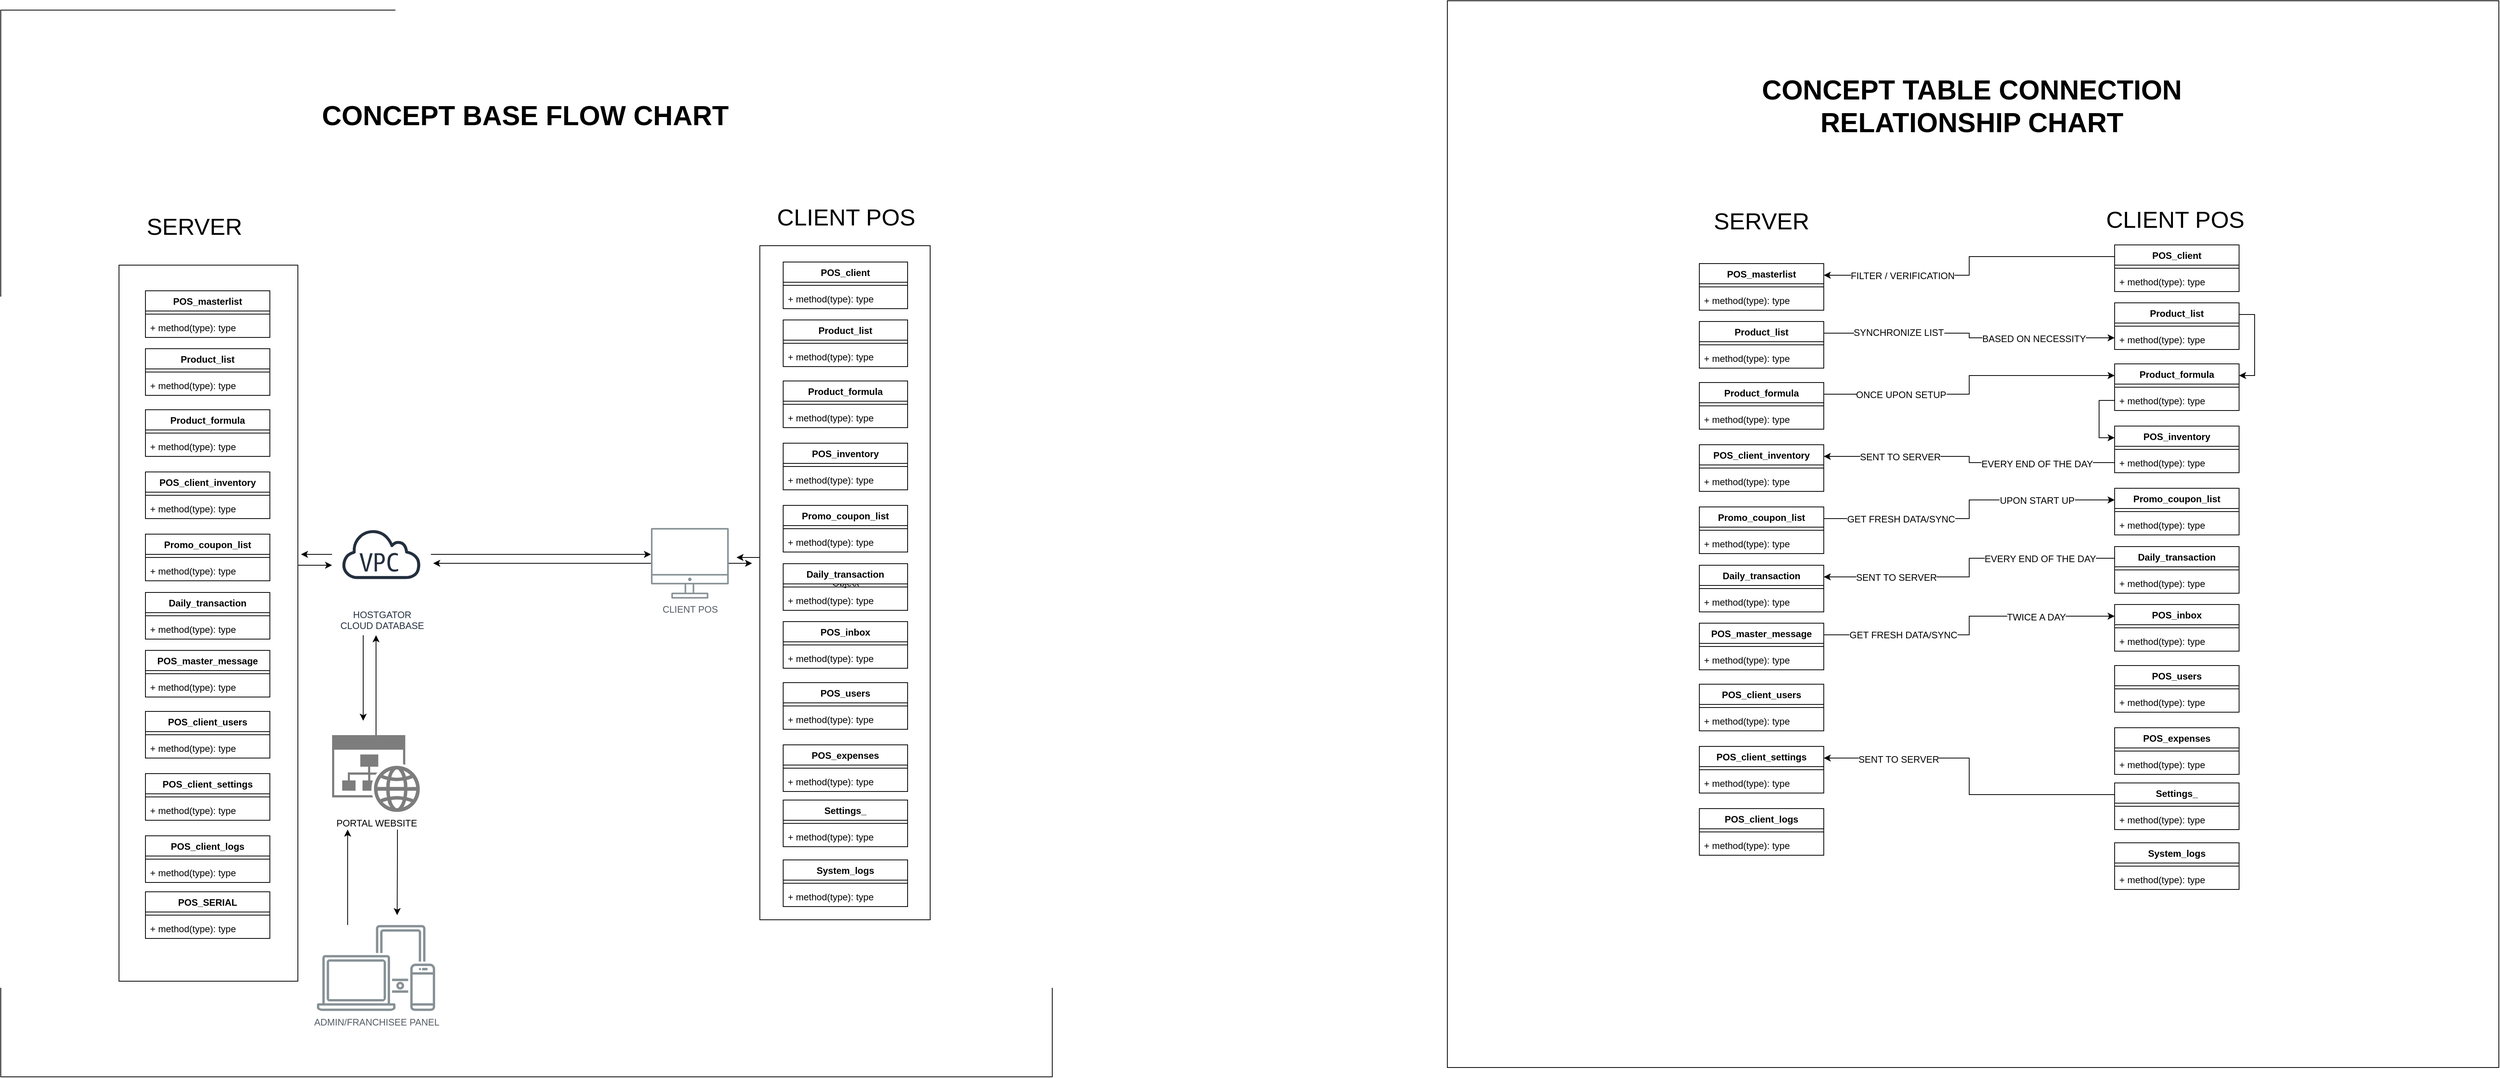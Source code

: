 <mxfile version="12.0.2" type="github" pages="1"><diagram name="Page-1" id="2ca16b54-16f6-2749-3443-fa8db7711227"><mxGraphModel dx="907" dy="98" grid="0" gridSize="10" guides="1" tooltips="1" connect="1" arrows="1" fold="1" page="0" pageScale="1" pageWidth="1100" pageHeight="850" background="none" math="0" shadow="0"><root><mxCell id="0"/><mxCell id="1" parent="0"/><mxCell id="dwnQt-Mk4WYnjLTZbI1O-4" value="" style="rounded=0;whiteSpace=wrap;html=1;" vertex="1" parent="1"><mxGeometry x="1876" y="459" width="1352" height="1372" as="geometry"/></mxCell><mxCell id="dwnQt-Mk4WYnjLTZbI1O-5" value="&lt;div&gt;&lt;font style=&quot;font-size: 35px&quot;&gt;CONCEPT TABLE CONNECTION &lt;br&gt;&lt;/font&gt;&lt;/div&gt;&lt;div&gt;&lt;font style=&quot;font-size: 35px&quot;&gt;RELATIONSHIP CHART&lt;/font&gt;&lt;/div&gt;" style="text;strokeColor=none;fillColor=none;html=1;fontSize=24;fontStyle=1;verticalAlign=middle;align=center;" vertex="1" parent="1"><mxGeometry x="2258" y="529.5" width="584" height="129" as="geometry"/></mxCell><mxCell id="dwnQt-Mk4WYnjLTZbI1O-2" value="" style="rounded=0;whiteSpace=wrap;html=1;" vertex="1" parent="1"><mxGeometry x="16" y="471" width="1352" height="1372" as="geometry"/></mxCell><mxCell id="kUChlgiEwbljeGxqCJoP-4" style="edgeStyle=orthogonalEdgeStyle;rounded=0;orthogonalLoop=1;jettySize=auto;html=1;" parent="1" source="n9NfLtIcZSmgfoyzjJT_-75" edge="1"><mxGeometry relative="1" as="geometry"><mxPoint x="962" y="1175" as="targetPoint"/><Array as="points"><mxPoint x="962" y="1175"/><mxPoint x="962" y="1175"/></Array></mxGeometry></mxCell><mxCell id="n9NfLtIcZSmgfoyzjJT_-75" value="Object" style="html=1;" parent="1" vertex="1"><mxGeometry x="992" y="774" width="219" height="867" as="geometry"/></mxCell><mxCell id="kUChlgiEwbljeGxqCJoP-6" style="edgeStyle=orthogonalEdgeStyle;rounded=0;orthogonalLoop=1;jettySize=auto;html=1;entryX=0;entryY=0.61;entryDx=0;entryDy=0;entryPerimeter=0;" parent="1" source="n9NfLtIcZSmgfoyzjJT_-70" target="n9NfLtIcZSmgfoyzjJT_-69" edge="1"><mxGeometry relative="1" as="geometry"><mxPoint x="442.0" y="1214" as="targetPoint"/><Array as="points"><mxPoint x="420" y="1185"/></Array></mxGeometry></mxCell><mxCell id="n9NfLtIcZSmgfoyzjJT_-70" value="" style="html=1;" parent="1" vertex="1"><mxGeometry x="168" y="799" width="230" height="921" as="geometry"/></mxCell><mxCell id="n9NfLtIcZSmgfoyzjJT_-1" value="Product_formula" style="swimlane;fontStyle=1;align=center;verticalAlign=top;childLayout=stackLayout;horizontal=1;startSize=26;horizontalStack=0;resizeParent=1;resizeParentMax=0;resizeLast=0;collapsible=1;marginBottom=0;" parent="1" vertex="1"><mxGeometry x="202" y="985" width="160" height="60" as="geometry"/></mxCell><mxCell id="n9NfLtIcZSmgfoyzjJT_-3" value="" style="line;strokeWidth=1;fillColor=none;align=left;verticalAlign=middle;spacingTop=-1;spacingLeft=3;spacingRight=3;rotatable=0;labelPosition=right;points=[];portConstraint=eastwest;" parent="n9NfLtIcZSmgfoyzjJT_-1" vertex="1"><mxGeometry y="26" width="160" height="8" as="geometry"/></mxCell><mxCell id="n9NfLtIcZSmgfoyzjJT_-4" value="+ method(type): type" style="text;strokeColor=none;fillColor=none;align=left;verticalAlign=top;spacingLeft=4;spacingRight=4;overflow=hidden;rotatable=0;points=[[0,0.5],[1,0.5]];portConstraint=eastwest;" parent="n9NfLtIcZSmgfoyzjJT_-1" vertex="1"><mxGeometry y="34" width="160" height="26" as="geometry"/></mxCell><mxCell id="n9NfLtIcZSmgfoyzjJT_-6" value="POS_masterlist" style="swimlane;fontStyle=1;align=center;verticalAlign=top;childLayout=stackLayout;horizontal=1;startSize=26;horizontalStack=0;resizeParent=1;resizeParentMax=0;resizeLast=0;collapsible=1;marginBottom=0;" parent="1" vertex="1"><mxGeometry x="202" y="832" width="160" height="60" as="geometry"/></mxCell><mxCell id="n9NfLtIcZSmgfoyzjJT_-7" value="" style="line;strokeWidth=1;fillColor=none;align=left;verticalAlign=middle;spacingTop=-1;spacingLeft=3;spacingRight=3;rotatable=0;labelPosition=right;points=[];portConstraint=eastwest;" parent="n9NfLtIcZSmgfoyzjJT_-6" vertex="1"><mxGeometry y="26" width="160" height="8" as="geometry"/></mxCell><mxCell id="n9NfLtIcZSmgfoyzjJT_-8" value="+ method(type): type" style="text;strokeColor=none;fillColor=none;align=left;verticalAlign=top;spacingLeft=4;spacingRight=4;overflow=hidden;rotatable=0;points=[[0,0.5],[1,0.5]];portConstraint=eastwest;" parent="n9NfLtIcZSmgfoyzjJT_-6" vertex="1"><mxGeometry y="34" width="160" height="26" as="geometry"/></mxCell><mxCell id="n9NfLtIcZSmgfoyzjJT_-9" value="POS_client_inventory" style="swimlane;fontStyle=1;align=center;verticalAlign=top;childLayout=stackLayout;horizontal=1;startSize=26;horizontalStack=0;resizeParent=1;resizeParentMax=0;resizeLast=0;collapsible=1;marginBottom=0;" parent="1" vertex="1"><mxGeometry x="202" y="1065" width="160" height="60" as="geometry"/></mxCell><mxCell id="n9NfLtIcZSmgfoyzjJT_-10" value="" style="line;strokeWidth=1;fillColor=none;align=left;verticalAlign=middle;spacingTop=-1;spacingLeft=3;spacingRight=3;rotatable=0;labelPosition=right;points=[];portConstraint=eastwest;" parent="n9NfLtIcZSmgfoyzjJT_-9" vertex="1"><mxGeometry y="26" width="160" height="8" as="geometry"/></mxCell><mxCell id="n9NfLtIcZSmgfoyzjJT_-11" value="+ method(type): type" style="text;strokeColor=none;fillColor=none;align=left;verticalAlign=top;spacingLeft=4;spacingRight=4;overflow=hidden;rotatable=0;points=[[0,0.5],[1,0.5]];portConstraint=eastwest;" parent="n9NfLtIcZSmgfoyzjJT_-9" vertex="1"><mxGeometry y="34" width="160" height="26" as="geometry"/></mxCell><mxCell id="n9NfLtIcZSmgfoyzjJT_-12" value="Promo_coupon_list" style="swimlane;fontStyle=1;align=center;verticalAlign=top;childLayout=stackLayout;horizontal=1;startSize=26;horizontalStack=0;resizeParent=1;resizeParentMax=0;resizeLast=0;collapsible=1;marginBottom=0;" parent="1" vertex="1"><mxGeometry x="202" y="1145" width="160" height="60" as="geometry"/></mxCell><mxCell id="n9NfLtIcZSmgfoyzjJT_-13" value="" style="line;strokeWidth=1;fillColor=none;align=left;verticalAlign=middle;spacingTop=-1;spacingLeft=3;spacingRight=3;rotatable=0;labelPosition=right;points=[];portConstraint=eastwest;" parent="n9NfLtIcZSmgfoyzjJT_-12" vertex="1"><mxGeometry y="26" width="160" height="8" as="geometry"/></mxCell><mxCell id="n9NfLtIcZSmgfoyzjJT_-14" value="+ method(type): type" style="text;strokeColor=none;fillColor=none;align=left;verticalAlign=top;spacingLeft=4;spacingRight=4;overflow=hidden;rotatable=0;points=[[0,0.5],[1,0.5]];portConstraint=eastwest;" parent="n9NfLtIcZSmgfoyzjJT_-12" vertex="1"><mxGeometry y="34" width="160" height="26" as="geometry"/></mxCell><mxCell id="n9NfLtIcZSmgfoyzjJT_-15" value="Product_list" style="swimlane;fontStyle=1;align=center;verticalAlign=top;childLayout=stackLayout;horizontal=1;startSize=26;horizontalStack=0;resizeParent=1;resizeParentMax=0;resizeLast=0;collapsible=1;marginBottom=0;" parent="1" vertex="1"><mxGeometry x="202" y="906.5" width="160" height="60" as="geometry"/></mxCell><mxCell id="n9NfLtIcZSmgfoyzjJT_-16" value="" style="line;strokeWidth=1;fillColor=none;align=left;verticalAlign=middle;spacingTop=-1;spacingLeft=3;spacingRight=3;rotatable=0;labelPosition=right;points=[];portConstraint=eastwest;" parent="n9NfLtIcZSmgfoyzjJT_-15" vertex="1"><mxGeometry y="26" width="160" height="8" as="geometry"/></mxCell><mxCell id="n9NfLtIcZSmgfoyzjJT_-17" value="+ method(type): type" style="text;strokeColor=none;fillColor=none;align=left;verticalAlign=top;spacingLeft=4;spacingRight=4;overflow=hidden;rotatable=0;points=[[0,0.5],[1,0.5]];portConstraint=eastwest;" parent="n9NfLtIcZSmgfoyzjJT_-15" vertex="1"><mxGeometry y="34" width="160" height="26" as="geometry"/></mxCell><mxCell id="n9NfLtIcZSmgfoyzjJT_-19" value="POS_client_users" style="swimlane;fontStyle=1;align=center;verticalAlign=top;childLayout=stackLayout;horizontal=1;startSize=26;horizontalStack=0;resizeParent=1;resizeParentMax=0;resizeLast=0;collapsible=1;marginBottom=0;" parent="1" vertex="1"><mxGeometry x="202" y="1373" width="160" height="60" as="geometry"/></mxCell><mxCell id="n9NfLtIcZSmgfoyzjJT_-20" value="" style="line;strokeWidth=1;fillColor=none;align=left;verticalAlign=middle;spacingTop=-1;spacingLeft=3;spacingRight=3;rotatable=0;labelPosition=right;points=[];portConstraint=eastwest;" parent="n9NfLtIcZSmgfoyzjJT_-19" vertex="1"><mxGeometry y="26" width="160" height="8" as="geometry"/></mxCell><mxCell id="n9NfLtIcZSmgfoyzjJT_-21" value="+ method(type): type" style="text;strokeColor=none;fillColor=none;align=left;verticalAlign=top;spacingLeft=4;spacingRight=4;overflow=hidden;rotatable=0;points=[[0,0.5],[1,0.5]];portConstraint=eastwest;" parent="n9NfLtIcZSmgfoyzjJT_-19" vertex="1"><mxGeometry y="34" width="160" height="26" as="geometry"/></mxCell><mxCell id="n9NfLtIcZSmgfoyzjJT_-22" value="Daily_transaction" style="swimlane;fontStyle=1;align=center;verticalAlign=top;childLayout=stackLayout;horizontal=1;startSize=26;horizontalStack=0;resizeParent=1;resizeParentMax=0;resizeLast=0;collapsible=1;marginBottom=0;" parent="1" vertex="1"><mxGeometry x="202" y="1220" width="160" height="60" as="geometry"/></mxCell><mxCell id="n9NfLtIcZSmgfoyzjJT_-23" value="" style="line;strokeWidth=1;fillColor=none;align=left;verticalAlign=middle;spacingTop=-1;spacingLeft=3;spacingRight=3;rotatable=0;labelPosition=right;points=[];portConstraint=eastwest;" parent="n9NfLtIcZSmgfoyzjJT_-22" vertex="1"><mxGeometry y="26" width="160" height="8" as="geometry"/></mxCell><mxCell id="n9NfLtIcZSmgfoyzjJT_-24" value="+ method(type): type" style="text;strokeColor=none;fillColor=none;align=left;verticalAlign=top;spacingLeft=4;spacingRight=4;overflow=hidden;rotatable=0;points=[[0,0.5],[1,0.5]];portConstraint=eastwest;" parent="n9NfLtIcZSmgfoyzjJT_-22" vertex="1"><mxGeometry y="34" width="160" height="26" as="geometry"/></mxCell><mxCell id="n9NfLtIcZSmgfoyzjJT_-25" value="POS_client_settings" style="swimlane;fontStyle=1;align=center;verticalAlign=top;childLayout=stackLayout;horizontal=1;startSize=26;horizontalStack=0;resizeParent=1;resizeParentMax=0;resizeLast=0;collapsible=1;marginBottom=0;" parent="1" vertex="1"><mxGeometry x="202" y="1453" width="160" height="60" as="geometry"/></mxCell><mxCell id="n9NfLtIcZSmgfoyzjJT_-26" value="" style="line;strokeWidth=1;fillColor=none;align=left;verticalAlign=middle;spacingTop=-1;spacingLeft=3;spacingRight=3;rotatable=0;labelPosition=right;points=[];portConstraint=eastwest;" parent="n9NfLtIcZSmgfoyzjJT_-25" vertex="1"><mxGeometry y="26" width="160" height="8" as="geometry"/></mxCell><mxCell id="n9NfLtIcZSmgfoyzjJT_-27" value="+ method(type): type" style="text;strokeColor=none;fillColor=none;align=left;verticalAlign=top;spacingLeft=4;spacingRight=4;overflow=hidden;rotatable=0;points=[[0,0.5],[1,0.5]];portConstraint=eastwest;" parent="n9NfLtIcZSmgfoyzjJT_-25" vertex="1"><mxGeometry y="34" width="160" height="26" as="geometry"/></mxCell><mxCell id="n9NfLtIcZSmgfoyzjJT_-28" value="POS_client_logs" style="swimlane;fontStyle=1;align=center;verticalAlign=top;childLayout=stackLayout;horizontal=1;startSize=26;horizontalStack=0;resizeParent=1;resizeParentMax=0;resizeLast=0;collapsible=1;marginBottom=0;" parent="1" vertex="1"><mxGeometry x="202" y="1533" width="160" height="60" as="geometry"/></mxCell><mxCell id="n9NfLtIcZSmgfoyzjJT_-29" value="" style="line;strokeWidth=1;fillColor=none;align=left;verticalAlign=middle;spacingTop=-1;spacingLeft=3;spacingRight=3;rotatable=0;labelPosition=right;points=[];portConstraint=eastwest;" parent="n9NfLtIcZSmgfoyzjJT_-28" vertex="1"><mxGeometry y="26" width="160" height="8" as="geometry"/></mxCell><mxCell id="n9NfLtIcZSmgfoyzjJT_-30" value="+ method(type): type" style="text;strokeColor=none;fillColor=none;align=left;verticalAlign=top;spacingLeft=4;spacingRight=4;overflow=hidden;rotatable=0;points=[[0,0.5],[1,0.5]];portConstraint=eastwest;" parent="n9NfLtIcZSmgfoyzjJT_-28" vertex="1"><mxGeometry y="34" width="160" height="26" as="geometry"/></mxCell><mxCell id="n9NfLtIcZSmgfoyzjJT_-31" value="POS_master_message" style="swimlane;fontStyle=1;align=center;verticalAlign=top;childLayout=stackLayout;horizontal=1;startSize=26;horizontalStack=0;resizeParent=1;resizeParentMax=0;resizeLast=0;collapsible=1;marginBottom=0;" parent="1" vertex="1"><mxGeometry x="202" y="1294.5" width="160" height="60" as="geometry"/></mxCell><mxCell id="n9NfLtIcZSmgfoyzjJT_-32" value="" style="line;strokeWidth=1;fillColor=none;align=left;verticalAlign=middle;spacingTop=-1;spacingLeft=3;spacingRight=3;rotatable=0;labelPosition=right;points=[];portConstraint=eastwest;" parent="n9NfLtIcZSmgfoyzjJT_-31" vertex="1"><mxGeometry y="26" width="160" height="8" as="geometry"/></mxCell><mxCell id="n9NfLtIcZSmgfoyzjJT_-33" value="+ method(type): type" style="text;strokeColor=none;fillColor=none;align=left;verticalAlign=top;spacingLeft=4;spacingRight=4;overflow=hidden;rotatable=0;points=[[0,0.5],[1,0.5]];portConstraint=eastwest;" parent="n9NfLtIcZSmgfoyzjJT_-31" vertex="1"><mxGeometry y="34" width="160" height="26" as="geometry"/></mxCell><mxCell id="n9NfLtIcZSmgfoyzjJT_-34" value="Product_formula" style="swimlane;fontStyle=1;align=center;verticalAlign=top;childLayout=stackLayout;horizontal=1;startSize=26;horizontalStack=0;resizeParent=1;resizeParentMax=0;resizeLast=0;collapsible=1;marginBottom=0;" parent="1" vertex="1"><mxGeometry x="1022" y="948" width="160" height="60" as="geometry"/></mxCell><mxCell id="n9NfLtIcZSmgfoyzjJT_-35" value="" style="line;strokeWidth=1;fillColor=none;align=left;verticalAlign=middle;spacingTop=-1;spacingLeft=3;spacingRight=3;rotatable=0;labelPosition=right;points=[];portConstraint=eastwest;" parent="n9NfLtIcZSmgfoyzjJT_-34" vertex="1"><mxGeometry y="26" width="160" height="8" as="geometry"/></mxCell><mxCell id="n9NfLtIcZSmgfoyzjJT_-36" value="+ method(type): type" style="text;strokeColor=none;fillColor=none;align=left;verticalAlign=top;spacingLeft=4;spacingRight=4;overflow=hidden;rotatable=0;points=[[0,0.5],[1,0.5]];portConstraint=eastwest;" parent="n9NfLtIcZSmgfoyzjJT_-34" vertex="1"><mxGeometry y="34" width="160" height="26" as="geometry"/></mxCell><mxCell id="n9NfLtIcZSmgfoyzjJT_-37" value="POS_client" style="swimlane;fontStyle=1;align=center;verticalAlign=top;childLayout=stackLayout;horizontal=1;startSize=26;horizontalStack=0;resizeParent=1;resizeParentMax=0;resizeLast=0;collapsible=1;marginBottom=0;" parent="1" vertex="1"><mxGeometry x="1022" y="795" width="160" height="60" as="geometry"/></mxCell><mxCell id="n9NfLtIcZSmgfoyzjJT_-38" value="" style="line;strokeWidth=1;fillColor=none;align=left;verticalAlign=middle;spacingTop=-1;spacingLeft=3;spacingRight=3;rotatable=0;labelPosition=right;points=[];portConstraint=eastwest;" parent="n9NfLtIcZSmgfoyzjJT_-37" vertex="1"><mxGeometry y="26" width="160" height="8" as="geometry"/></mxCell><mxCell id="n9NfLtIcZSmgfoyzjJT_-39" value="+ method(type): type" style="text;strokeColor=none;fillColor=none;align=left;verticalAlign=top;spacingLeft=4;spacingRight=4;overflow=hidden;rotatable=0;points=[[0,0.5],[1,0.5]];portConstraint=eastwest;" parent="n9NfLtIcZSmgfoyzjJT_-37" vertex="1"><mxGeometry y="34" width="160" height="26" as="geometry"/></mxCell><mxCell id="n9NfLtIcZSmgfoyzjJT_-40" value="POS_inventory" style="swimlane;fontStyle=1;align=center;verticalAlign=top;childLayout=stackLayout;horizontal=1;startSize=26;horizontalStack=0;resizeParent=1;resizeParentMax=0;resizeLast=0;collapsible=1;marginBottom=0;" parent="1" vertex="1"><mxGeometry x="1022" y="1028" width="160" height="60" as="geometry"/></mxCell><mxCell id="n9NfLtIcZSmgfoyzjJT_-41" value="" style="line;strokeWidth=1;fillColor=none;align=left;verticalAlign=middle;spacingTop=-1;spacingLeft=3;spacingRight=3;rotatable=0;labelPosition=right;points=[];portConstraint=eastwest;" parent="n9NfLtIcZSmgfoyzjJT_-40" vertex="1"><mxGeometry y="26" width="160" height="8" as="geometry"/></mxCell><mxCell id="n9NfLtIcZSmgfoyzjJT_-42" value="+ method(type): type" style="text;strokeColor=none;fillColor=none;align=left;verticalAlign=top;spacingLeft=4;spacingRight=4;overflow=hidden;rotatable=0;points=[[0,0.5],[1,0.5]];portConstraint=eastwest;" parent="n9NfLtIcZSmgfoyzjJT_-40" vertex="1"><mxGeometry y="34" width="160" height="26" as="geometry"/></mxCell><mxCell id="n9NfLtIcZSmgfoyzjJT_-43" value="Promo_coupon_list" style="swimlane;fontStyle=1;align=center;verticalAlign=top;childLayout=stackLayout;horizontal=1;startSize=26;horizontalStack=0;resizeParent=1;resizeParentMax=0;resizeLast=0;collapsible=1;marginBottom=0;" parent="1" vertex="1"><mxGeometry x="1022" y="1108" width="160" height="60" as="geometry"/></mxCell><mxCell id="n9NfLtIcZSmgfoyzjJT_-44" value="" style="line;strokeWidth=1;fillColor=none;align=left;verticalAlign=middle;spacingTop=-1;spacingLeft=3;spacingRight=3;rotatable=0;labelPosition=right;points=[];portConstraint=eastwest;" parent="n9NfLtIcZSmgfoyzjJT_-43" vertex="1"><mxGeometry y="26" width="160" height="8" as="geometry"/></mxCell><mxCell id="n9NfLtIcZSmgfoyzjJT_-45" value="+ method(type): type" style="text;strokeColor=none;fillColor=none;align=left;verticalAlign=top;spacingLeft=4;spacingRight=4;overflow=hidden;rotatable=0;points=[[0,0.5],[1,0.5]];portConstraint=eastwest;" parent="n9NfLtIcZSmgfoyzjJT_-43" vertex="1"><mxGeometry y="34" width="160" height="26" as="geometry"/></mxCell><mxCell id="n9NfLtIcZSmgfoyzjJT_-46" value="Product_list" style="swimlane;fontStyle=1;align=center;verticalAlign=top;childLayout=stackLayout;horizontal=1;startSize=26;horizontalStack=0;resizeParent=1;resizeParentMax=0;resizeLast=0;collapsible=1;marginBottom=0;" parent="1" vertex="1"><mxGeometry x="1022" y="869.5" width="160" height="60" as="geometry"/></mxCell><mxCell id="n9NfLtIcZSmgfoyzjJT_-47" value="" style="line;strokeWidth=1;fillColor=none;align=left;verticalAlign=middle;spacingTop=-1;spacingLeft=3;spacingRight=3;rotatable=0;labelPosition=right;points=[];portConstraint=eastwest;" parent="n9NfLtIcZSmgfoyzjJT_-46" vertex="1"><mxGeometry y="26" width="160" height="8" as="geometry"/></mxCell><mxCell id="n9NfLtIcZSmgfoyzjJT_-48" value="+ method(type): type" style="text;strokeColor=none;fillColor=none;align=left;verticalAlign=top;spacingLeft=4;spacingRight=4;overflow=hidden;rotatable=0;points=[[0,0.5],[1,0.5]];portConstraint=eastwest;" parent="n9NfLtIcZSmgfoyzjJT_-46" vertex="1"><mxGeometry y="34" width="160" height="26" as="geometry"/></mxCell><mxCell id="n9NfLtIcZSmgfoyzjJT_-49" value="POS_users" style="swimlane;fontStyle=1;align=center;verticalAlign=top;childLayout=stackLayout;horizontal=1;startSize=26;horizontalStack=0;resizeParent=1;resizeParentMax=0;resizeLast=0;collapsible=1;marginBottom=0;" parent="1" vertex="1"><mxGeometry x="1022" y="1336" width="160" height="60" as="geometry"/></mxCell><mxCell id="n9NfLtIcZSmgfoyzjJT_-50" value="" style="line;strokeWidth=1;fillColor=none;align=left;verticalAlign=middle;spacingTop=-1;spacingLeft=3;spacingRight=3;rotatable=0;labelPosition=right;points=[];portConstraint=eastwest;" parent="n9NfLtIcZSmgfoyzjJT_-49" vertex="1"><mxGeometry y="26" width="160" height="8" as="geometry"/></mxCell><mxCell id="n9NfLtIcZSmgfoyzjJT_-51" value="+ method(type): type" style="text;strokeColor=none;fillColor=none;align=left;verticalAlign=top;spacingLeft=4;spacingRight=4;overflow=hidden;rotatable=0;points=[[0,0.5],[1,0.5]];portConstraint=eastwest;" parent="n9NfLtIcZSmgfoyzjJT_-49" vertex="1"><mxGeometry y="34" width="160" height="26" as="geometry"/></mxCell><mxCell id="n9NfLtIcZSmgfoyzjJT_-52" value="Daily_transaction" style="swimlane;fontStyle=1;align=center;verticalAlign=top;childLayout=stackLayout;horizontal=1;startSize=26;horizontalStack=0;resizeParent=1;resizeParentMax=0;resizeLast=0;collapsible=1;marginBottom=0;" parent="1" vertex="1"><mxGeometry x="1022" y="1183" width="160" height="60" as="geometry"/></mxCell><mxCell id="n9NfLtIcZSmgfoyzjJT_-53" value="" style="line;strokeWidth=1;fillColor=none;align=left;verticalAlign=middle;spacingTop=-1;spacingLeft=3;spacingRight=3;rotatable=0;labelPosition=right;points=[];portConstraint=eastwest;" parent="n9NfLtIcZSmgfoyzjJT_-52" vertex="1"><mxGeometry y="26" width="160" height="8" as="geometry"/></mxCell><mxCell id="n9NfLtIcZSmgfoyzjJT_-54" value="+ method(type): type" style="text;strokeColor=none;fillColor=none;align=left;verticalAlign=top;spacingLeft=4;spacingRight=4;overflow=hidden;rotatable=0;points=[[0,0.5],[1,0.5]];portConstraint=eastwest;" parent="n9NfLtIcZSmgfoyzjJT_-52" vertex="1"><mxGeometry y="34" width="160" height="26" as="geometry"/></mxCell><mxCell id="n9NfLtIcZSmgfoyzjJT_-55" value="POS_expenses" style="swimlane;fontStyle=1;align=center;verticalAlign=top;childLayout=stackLayout;horizontal=1;startSize=26;horizontalStack=0;resizeParent=1;resizeParentMax=0;resizeLast=0;collapsible=1;marginBottom=0;" parent="1" vertex="1"><mxGeometry x="1022" y="1416" width="160" height="60" as="geometry"/></mxCell><mxCell id="n9NfLtIcZSmgfoyzjJT_-56" value="" style="line;strokeWidth=1;fillColor=none;align=left;verticalAlign=middle;spacingTop=-1;spacingLeft=3;spacingRight=3;rotatable=0;labelPosition=right;points=[];portConstraint=eastwest;" parent="n9NfLtIcZSmgfoyzjJT_-55" vertex="1"><mxGeometry y="26" width="160" height="8" as="geometry"/></mxCell><mxCell id="n9NfLtIcZSmgfoyzjJT_-57" value="+ method(type): type" style="text;strokeColor=none;fillColor=none;align=left;verticalAlign=top;spacingLeft=4;spacingRight=4;overflow=hidden;rotatable=0;points=[[0,0.5],[1,0.5]];portConstraint=eastwest;" parent="n9NfLtIcZSmgfoyzjJT_-55" vertex="1"><mxGeometry y="34" width="160" height="26" as="geometry"/></mxCell><mxCell id="n9NfLtIcZSmgfoyzjJT_-58" value="Settings_" style="swimlane;fontStyle=1;align=center;verticalAlign=top;childLayout=stackLayout;horizontal=1;startSize=26;horizontalStack=0;resizeParent=1;resizeParentMax=0;resizeLast=0;collapsible=1;marginBottom=0;" parent="1" vertex="1"><mxGeometry x="1022" y="1487" width="160" height="60" as="geometry"/></mxCell><mxCell id="n9NfLtIcZSmgfoyzjJT_-59" value="" style="line;strokeWidth=1;fillColor=none;align=left;verticalAlign=middle;spacingTop=-1;spacingLeft=3;spacingRight=3;rotatable=0;labelPosition=right;points=[];portConstraint=eastwest;" parent="n9NfLtIcZSmgfoyzjJT_-58" vertex="1"><mxGeometry y="26" width="160" height="8" as="geometry"/></mxCell><mxCell id="n9NfLtIcZSmgfoyzjJT_-60" value="+ method(type): type" style="text;strokeColor=none;fillColor=none;align=left;verticalAlign=top;spacingLeft=4;spacingRight=4;overflow=hidden;rotatable=0;points=[[0,0.5],[1,0.5]];portConstraint=eastwest;" parent="n9NfLtIcZSmgfoyzjJT_-58" vertex="1"><mxGeometry y="34" width="160" height="26" as="geometry"/></mxCell><mxCell id="n9NfLtIcZSmgfoyzjJT_-61" value="POS_inbox" style="swimlane;fontStyle=1;align=center;verticalAlign=top;childLayout=stackLayout;horizontal=1;startSize=26;horizontalStack=0;resizeParent=1;resizeParentMax=0;resizeLast=0;collapsible=1;marginBottom=0;" parent="1" vertex="1"><mxGeometry x="1022" y="1257.5" width="160" height="60" as="geometry"/></mxCell><mxCell id="n9NfLtIcZSmgfoyzjJT_-62" value="" style="line;strokeWidth=1;fillColor=none;align=left;verticalAlign=middle;spacingTop=-1;spacingLeft=3;spacingRight=3;rotatable=0;labelPosition=right;points=[];portConstraint=eastwest;" parent="n9NfLtIcZSmgfoyzjJT_-61" vertex="1"><mxGeometry y="26" width="160" height="8" as="geometry"/></mxCell><mxCell id="n9NfLtIcZSmgfoyzjJT_-63" value="+ method(type): type" style="text;strokeColor=none;fillColor=none;align=left;verticalAlign=top;spacingLeft=4;spacingRight=4;overflow=hidden;rotatable=0;points=[[0,0.5],[1,0.5]];portConstraint=eastwest;" parent="n9NfLtIcZSmgfoyzjJT_-61" vertex="1"><mxGeometry y="34" width="160" height="26" as="geometry"/></mxCell><mxCell id="n9NfLtIcZSmgfoyzjJT_-74" style="edgeStyle=orthogonalEdgeStyle;rounded=0;orthogonalLoop=1;jettySize=auto;html=1;" parent="1" source="n9NfLtIcZSmgfoyzjJT_-65" edge="1"><mxGeometry relative="1" as="geometry"><mxPoint x="572" y="1182.5" as="targetPoint"/></mxGeometry></mxCell><mxCell id="kUChlgiEwbljeGxqCJoP-5" style="edgeStyle=orthogonalEdgeStyle;rounded=0;orthogonalLoop=1;jettySize=auto;html=1;" parent="1" source="n9NfLtIcZSmgfoyzjJT_-65" edge="1"><mxGeometry relative="1" as="geometry"><mxPoint x="982" y="1182.5" as="targetPoint"/></mxGeometry></mxCell><mxCell id="n9NfLtIcZSmgfoyzjJT_-65" value="CLIENT POS" style="outlineConnect=0;gradientColor=none;fontColor=#545B64;strokeColor=none;fillColor=#879196;dashed=0;verticalLabelPosition=bottom;verticalAlign=top;align=center;html=1;fontSize=12;fontStyle=0;aspect=fixed;shape=mxgraph.aws4.illustration_desktop;pointerEvents=1" parent="1" vertex="1"><mxGeometry x="852" y="1137" width="100" height="91" as="geometry"/></mxCell><mxCell id="n9NfLtIcZSmgfoyzjJT_-66" value="System_logs" style="swimlane;fontStyle=1;align=center;verticalAlign=top;childLayout=stackLayout;horizontal=1;startSize=26;horizontalStack=0;resizeParent=1;resizeParentMax=0;resizeLast=0;collapsible=1;marginBottom=0;" parent="1" vertex="1"><mxGeometry x="1022" y="1564" width="160" height="60" as="geometry"/></mxCell><mxCell id="n9NfLtIcZSmgfoyzjJT_-67" value="" style="line;strokeWidth=1;fillColor=none;align=left;verticalAlign=middle;spacingTop=-1;spacingLeft=3;spacingRight=3;rotatable=0;labelPosition=right;points=[];portConstraint=eastwest;" parent="n9NfLtIcZSmgfoyzjJT_-66" vertex="1"><mxGeometry y="26" width="160" height="8" as="geometry"/></mxCell><mxCell id="n9NfLtIcZSmgfoyzjJT_-68" value="+ method(type): type" style="text;strokeColor=none;fillColor=none;align=left;verticalAlign=top;spacingLeft=4;spacingRight=4;overflow=hidden;rotatable=0;points=[[0,0.5],[1,0.5]];portConstraint=eastwest;" parent="n9NfLtIcZSmgfoyzjJT_-66" vertex="1"><mxGeometry y="34" width="160" height="26" as="geometry"/></mxCell><mxCell id="n9NfLtIcZSmgfoyzjJT_-72" style="edgeStyle=orthogonalEdgeStyle;rounded=0;orthogonalLoop=1;jettySize=auto;html=1;" parent="1" source="n9NfLtIcZSmgfoyzjJT_-69" edge="1"><mxGeometry relative="1" as="geometry"><mxPoint x="402" y="1171" as="targetPoint"/></mxGeometry></mxCell><mxCell id="n9NfLtIcZSmgfoyzjJT_-73" style="edgeStyle=orthogonalEdgeStyle;rounded=0;orthogonalLoop=1;jettySize=auto;html=1;" parent="1" source="n9NfLtIcZSmgfoyzjJT_-69" edge="1"><mxGeometry relative="1" as="geometry"><mxPoint x="852" y="1171" as="targetPoint"/></mxGeometry></mxCell><mxCell id="kUChlgiEwbljeGxqCJoP-12" style="edgeStyle=orthogonalEdgeStyle;rounded=0;orthogonalLoop=1;jettySize=auto;html=1;" parent="1" edge="1"><mxGeometry relative="1" as="geometry"><mxPoint x="482" y="1385" as="targetPoint"/><mxPoint x="482" y="1275" as="sourcePoint"/><Array as="points"><mxPoint x="482" y="1330"/><mxPoint x="482" y="1330"/></Array></mxGeometry></mxCell><mxCell id="n9NfLtIcZSmgfoyzjJT_-69" value="&lt;div&gt;HOSTGATOR&lt;/div&gt;&lt;div&gt;CLOUD DATABASE&lt;br&gt;&lt;/div&gt;" style="outlineConnect=0;fontColor=#232F3E;gradientColor=none;strokeColor=#232F3E;fillColor=#ffffff;dashed=0;verticalLabelPosition=bottom;verticalAlign=top;align=center;html=1;fontSize=12;fontStyle=0;aspect=fixed;shape=mxgraph.aws4.resourceIcon;resIcon=mxgraph.aws4.virtual_private_cloud;" parent="1" vertex="1"><mxGeometry x="442" y="1107.5" width="127" height="127" as="geometry"/></mxCell><mxCell id="wYJpRCGvR1msqqRHP7t--8" style="edgeStyle=orthogonalEdgeStyle;rounded=0;orthogonalLoop=1;jettySize=auto;html=1;" parent="1" source="kUChlgiEwbljeGxqCJoP-1" edge="1"><mxGeometry relative="1" as="geometry"><mxPoint x="462" y="1525" as="targetPoint"/><Array as="points"><mxPoint x="462" y="1525"/></Array></mxGeometry></mxCell><mxCell id="kUChlgiEwbljeGxqCJoP-1" value="ADMIN/FRANCHISEE PANEL" style="outlineConnect=0;gradientColor=none;fontColor=#545B64;strokeColor=none;fillColor=#879196;dashed=0;verticalLabelPosition=bottom;verticalAlign=top;align=center;html=1;fontSize=12;fontStyle=0;aspect=fixed;shape=mxgraph.aws4.illustration_devices;pointerEvents=1" parent="1" vertex="1"><mxGeometry x="422.5" y="1647.5" width="152" height="111" as="geometry"/></mxCell><mxCell id="kUChlgiEwbljeGxqCJoP-16" style="edgeStyle=orthogonalEdgeStyle;rounded=0;orthogonalLoop=1;jettySize=auto;html=1;" parent="1" source="kUChlgiEwbljeGxqCJoP-14" edge="1"><mxGeometry relative="1" as="geometry"><mxPoint x="498.5" y="1275" as="targetPoint"/></mxGeometry></mxCell><mxCell id="wYJpRCGvR1msqqRHP7t--7" style="edgeStyle=orthogonalEdgeStyle;rounded=0;orthogonalLoop=1;jettySize=auto;html=1;" parent="1" edge="1"><mxGeometry relative="1" as="geometry"><mxPoint x="525.667" y="1635" as="targetPoint"/><mxPoint x="526" y="1525" as="sourcePoint"/><Array as="points"><mxPoint x="526" y="1555"/><mxPoint x="526" y="1555"/></Array></mxGeometry></mxCell><mxCell id="kUChlgiEwbljeGxqCJoP-14" value="PORTAL WEBSITE" style="aspect=fixed;pointerEvents=1;shadow=0;dashed=0;html=1;strokeColor=none;labelPosition=center;verticalLabelPosition=bottom;verticalAlign=top;align=center;shape=mxgraph.mscae.enterprise.website_generic;fillColor=#7D7D7D;" parent="1" vertex="1"><mxGeometry x="442" y="1403.5" width="113" height="99" as="geometry"/></mxCell><mxCell id="wYJpRCGvR1msqqRHP7t--5" style="edgeStyle=orthogonalEdgeStyle;rounded=0;orthogonalLoop=1;jettySize=auto;html=1;exitX=1;exitY=0.25;exitDx=0;exitDy=0;entryX=0;entryY=0.25;entryDx=0;entryDy=0;" parent="1" source="kUChlgiEwbljeGxqCJoP-23" target="kUChlgiEwbljeGxqCJoP-53" edge="1"><mxGeometry relative="1" as="geometry"/></mxCell><mxCell id="kUChlgiEwbljeGxqCJoP-23" value="Product_formula" style="swimlane;fontStyle=1;align=center;verticalAlign=top;childLayout=stackLayout;horizontal=1;startSize=26;horizontalStack=0;resizeParent=1;resizeParentMax=0;resizeLast=0;collapsible=1;marginBottom=0;" parent="1" vertex="1"><mxGeometry x="2200" y="950" width="160" height="60" as="geometry"/></mxCell><mxCell id="kUChlgiEwbljeGxqCJoP-24" value="" style="line;strokeWidth=1;fillColor=none;align=left;verticalAlign=middle;spacingTop=-1;spacingLeft=3;spacingRight=3;rotatable=0;labelPosition=right;points=[];portConstraint=eastwest;" parent="kUChlgiEwbljeGxqCJoP-23" vertex="1"><mxGeometry y="26" width="160" height="8" as="geometry"/></mxCell><mxCell id="kUChlgiEwbljeGxqCJoP-25" value="+ method(type): type" style="text;strokeColor=none;fillColor=none;align=left;verticalAlign=top;spacingLeft=4;spacingRight=4;overflow=hidden;rotatable=0;points=[[0,0.5],[1,0.5]];portConstraint=eastwest;" parent="kUChlgiEwbljeGxqCJoP-23" vertex="1"><mxGeometry y="34" width="160" height="26" as="geometry"/></mxCell><mxCell id="kUChlgiEwbljeGxqCJoP-26" value="POS_masterlist" style="swimlane;fontStyle=1;align=center;verticalAlign=top;childLayout=stackLayout;horizontal=1;startSize=26;horizontalStack=0;resizeParent=1;resizeParentMax=0;resizeLast=0;collapsible=1;marginBottom=0;" parent="1" vertex="1"><mxGeometry x="2200" y="797" width="160" height="60" as="geometry"/></mxCell><mxCell id="kUChlgiEwbljeGxqCJoP-27" value="" style="line;strokeWidth=1;fillColor=none;align=left;verticalAlign=middle;spacingTop=-1;spacingLeft=3;spacingRight=3;rotatable=0;labelPosition=right;points=[];portConstraint=eastwest;" parent="kUChlgiEwbljeGxqCJoP-26" vertex="1"><mxGeometry y="26" width="160" height="8" as="geometry"/></mxCell><mxCell id="kUChlgiEwbljeGxqCJoP-28" value="+ method(type): type" style="text;strokeColor=none;fillColor=none;align=left;verticalAlign=top;spacingLeft=4;spacingRight=4;overflow=hidden;rotatable=0;points=[[0,0.5],[1,0.5]];portConstraint=eastwest;" parent="kUChlgiEwbljeGxqCJoP-26" vertex="1"><mxGeometry y="34" width="160" height="26" as="geometry"/></mxCell><mxCell id="kUChlgiEwbljeGxqCJoP-29" value="POS_client_inventory" style="swimlane;fontStyle=1;align=center;verticalAlign=top;childLayout=stackLayout;horizontal=1;startSize=26;horizontalStack=0;resizeParent=1;resizeParentMax=0;resizeLast=0;collapsible=1;marginBottom=0;" parent="1" vertex="1"><mxGeometry x="2200" y="1030" width="160" height="60" as="geometry"/></mxCell><mxCell id="kUChlgiEwbljeGxqCJoP-30" value="" style="line;strokeWidth=1;fillColor=none;align=left;verticalAlign=middle;spacingTop=-1;spacingLeft=3;spacingRight=3;rotatable=0;labelPosition=right;points=[];portConstraint=eastwest;" parent="kUChlgiEwbljeGxqCJoP-29" vertex="1"><mxGeometry y="26" width="160" height="8" as="geometry"/></mxCell><mxCell id="kUChlgiEwbljeGxqCJoP-31" value="+ method(type): type" style="text;strokeColor=none;fillColor=none;align=left;verticalAlign=top;spacingLeft=4;spacingRight=4;overflow=hidden;rotatable=0;points=[[0,0.5],[1,0.5]];portConstraint=eastwest;" parent="kUChlgiEwbljeGxqCJoP-29" vertex="1"><mxGeometry y="34" width="160" height="26" as="geometry"/></mxCell><mxCell id="kUChlgiEwbljeGxqCJoP-103" style="edgeStyle=orthogonalEdgeStyle;rounded=0;orthogonalLoop=1;jettySize=auto;html=1;exitX=1;exitY=0.25;exitDx=0;exitDy=0;entryX=0;entryY=0.25;entryDx=0;entryDy=0;" parent="1" source="kUChlgiEwbljeGxqCJoP-32" target="kUChlgiEwbljeGxqCJoP-62" edge="1"><mxGeometry relative="1" as="geometry"/></mxCell><mxCell id="kUChlgiEwbljeGxqCJoP-32" value="Promo_coupon_list" style="swimlane;fontStyle=1;align=center;verticalAlign=top;childLayout=stackLayout;horizontal=1;startSize=26;horizontalStack=0;resizeParent=1;resizeParentMax=0;resizeLast=0;collapsible=1;marginBottom=0;" parent="1" vertex="1"><mxGeometry x="2200" y="1110" width="160" height="60" as="geometry"/></mxCell><mxCell id="kUChlgiEwbljeGxqCJoP-33" value="" style="line;strokeWidth=1;fillColor=none;align=left;verticalAlign=middle;spacingTop=-1;spacingLeft=3;spacingRight=3;rotatable=0;labelPosition=right;points=[];portConstraint=eastwest;" parent="kUChlgiEwbljeGxqCJoP-32" vertex="1"><mxGeometry y="26" width="160" height="8" as="geometry"/></mxCell><mxCell id="kUChlgiEwbljeGxqCJoP-34" value="+ method(type): type" style="text;strokeColor=none;fillColor=none;align=left;verticalAlign=top;spacingLeft=4;spacingRight=4;overflow=hidden;rotatable=0;points=[[0,0.5],[1,0.5]];portConstraint=eastwest;" parent="kUChlgiEwbljeGxqCJoP-32" vertex="1"><mxGeometry y="34" width="160" height="26" as="geometry"/></mxCell><mxCell id="kUChlgiEwbljeGxqCJoP-110" style="edgeStyle=orthogonalEdgeStyle;rounded=0;orthogonalLoop=1;jettySize=auto;html=1;exitX=1;exitY=0.25;exitDx=0;exitDy=0;entryX=0;entryY=0.75;entryDx=0;entryDy=0;" parent="1" source="kUChlgiEwbljeGxqCJoP-35" target="kUChlgiEwbljeGxqCJoP-65" edge="1"><mxGeometry relative="1" as="geometry"/></mxCell><mxCell id="kUChlgiEwbljeGxqCJoP-35" value="Product_list" style="swimlane;fontStyle=1;align=center;verticalAlign=top;childLayout=stackLayout;horizontal=1;startSize=26;horizontalStack=0;resizeParent=1;resizeParentMax=0;resizeLast=0;collapsible=1;marginBottom=0;" parent="1" vertex="1"><mxGeometry x="2200" y="871.5" width="160" height="60" as="geometry"/></mxCell><mxCell id="kUChlgiEwbljeGxqCJoP-36" value="" style="line;strokeWidth=1;fillColor=none;align=left;verticalAlign=middle;spacingTop=-1;spacingLeft=3;spacingRight=3;rotatable=0;labelPosition=right;points=[];portConstraint=eastwest;" parent="kUChlgiEwbljeGxqCJoP-35" vertex="1"><mxGeometry y="26" width="160" height="8" as="geometry"/></mxCell><mxCell id="kUChlgiEwbljeGxqCJoP-37" value="+ method(type): type" style="text;strokeColor=none;fillColor=none;align=left;verticalAlign=top;spacingLeft=4;spacingRight=4;overflow=hidden;rotatable=0;points=[[0,0.5],[1,0.5]];portConstraint=eastwest;" parent="kUChlgiEwbljeGxqCJoP-35" vertex="1"><mxGeometry y="34" width="160" height="26" as="geometry"/></mxCell><mxCell id="kUChlgiEwbljeGxqCJoP-38" value="POS_client_users" style="swimlane;fontStyle=1;align=center;verticalAlign=top;childLayout=stackLayout;horizontal=1;startSize=26;horizontalStack=0;resizeParent=1;resizeParentMax=0;resizeLast=0;collapsible=1;marginBottom=0;" parent="1" vertex="1"><mxGeometry x="2200" y="1338" width="160" height="60" as="geometry"/></mxCell><mxCell id="kUChlgiEwbljeGxqCJoP-39" value="" style="line;strokeWidth=1;fillColor=none;align=left;verticalAlign=middle;spacingTop=-1;spacingLeft=3;spacingRight=3;rotatable=0;labelPosition=right;points=[];portConstraint=eastwest;" parent="kUChlgiEwbljeGxqCJoP-38" vertex="1"><mxGeometry y="26" width="160" height="8" as="geometry"/></mxCell><mxCell id="kUChlgiEwbljeGxqCJoP-40" value="+ method(type): type" style="text;strokeColor=none;fillColor=none;align=left;verticalAlign=top;spacingLeft=4;spacingRight=4;overflow=hidden;rotatable=0;points=[[0,0.5],[1,0.5]];portConstraint=eastwest;" parent="kUChlgiEwbljeGxqCJoP-38" vertex="1"><mxGeometry y="34" width="160" height="26" as="geometry"/></mxCell><mxCell id="kUChlgiEwbljeGxqCJoP-41" value="Daily_transaction" style="swimlane;fontStyle=1;align=center;verticalAlign=top;childLayout=stackLayout;horizontal=1;startSize=26;horizontalStack=0;resizeParent=1;resizeParentMax=0;resizeLast=0;collapsible=1;marginBottom=0;" parent="1" vertex="1"><mxGeometry x="2200" y="1185" width="160" height="60" as="geometry"/></mxCell><mxCell id="kUChlgiEwbljeGxqCJoP-42" value="" style="line;strokeWidth=1;fillColor=none;align=left;verticalAlign=middle;spacingTop=-1;spacingLeft=3;spacingRight=3;rotatable=0;labelPosition=right;points=[];portConstraint=eastwest;" parent="kUChlgiEwbljeGxqCJoP-41" vertex="1"><mxGeometry y="26" width="160" height="8" as="geometry"/></mxCell><mxCell id="kUChlgiEwbljeGxqCJoP-43" value="+ method(type): type" style="text;strokeColor=none;fillColor=none;align=left;verticalAlign=top;spacingLeft=4;spacingRight=4;overflow=hidden;rotatable=0;points=[[0,0.5],[1,0.5]];portConstraint=eastwest;" parent="kUChlgiEwbljeGxqCJoP-41" vertex="1"><mxGeometry y="34" width="160" height="26" as="geometry"/></mxCell><mxCell id="kUChlgiEwbljeGxqCJoP-44" value="POS_client_settings" style="swimlane;fontStyle=1;align=center;verticalAlign=top;childLayout=stackLayout;horizontal=1;startSize=26;horizontalStack=0;resizeParent=1;resizeParentMax=0;resizeLast=0;collapsible=1;marginBottom=0;" parent="1" vertex="1"><mxGeometry x="2200" y="1418" width="160" height="60" as="geometry"/></mxCell><mxCell id="kUChlgiEwbljeGxqCJoP-45" value="" style="line;strokeWidth=1;fillColor=none;align=left;verticalAlign=middle;spacingTop=-1;spacingLeft=3;spacingRight=3;rotatable=0;labelPosition=right;points=[];portConstraint=eastwest;" parent="kUChlgiEwbljeGxqCJoP-44" vertex="1"><mxGeometry y="26" width="160" height="8" as="geometry"/></mxCell><mxCell id="kUChlgiEwbljeGxqCJoP-46" value="+ method(type): type" style="text;strokeColor=none;fillColor=none;align=left;verticalAlign=top;spacingLeft=4;spacingRight=4;overflow=hidden;rotatable=0;points=[[0,0.5],[1,0.5]];portConstraint=eastwest;" parent="kUChlgiEwbljeGxqCJoP-44" vertex="1"><mxGeometry y="34" width="160" height="26" as="geometry"/></mxCell><mxCell id="kUChlgiEwbljeGxqCJoP-47" value="POS_client_logs" style="swimlane;fontStyle=1;align=center;verticalAlign=top;childLayout=stackLayout;horizontal=1;startSize=26;horizontalStack=0;resizeParent=1;resizeParentMax=0;resizeLast=0;collapsible=1;marginBottom=0;" parent="1" vertex="1"><mxGeometry x="2200" y="1498" width="160" height="60" as="geometry"/></mxCell><mxCell id="kUChlgiEwbljeGxqCJoP-48" value="" style="line;strokeWidth=1;fillColor=none;align=left;verticalAlign=middle;spacingTop=-1;spacingLeft=3;spacingRight=3;rotatable=0;labelPosition=right;points=[];portConstraint=eastwest;" parent="kUChlgiEwbljeGxqCJoP-47" vertex="1"><mxGeometry y="26" width="160" height="8" as="geometry"/></mxCell><mxCell id="kUChlgiEwbljeGxqCJoP-49" value="+ method(type): type" style="text;strokeColor=none;fillColor=none;align=left;verticalAlign=top;spacingLeft=4;spacingRight=4;overflow=hidden;rotatable=0;points=[[0,0.5],[1,0.5]];portConstraint=eastwest;" parent="kUChlgiEwbljeGxqCJoP-47" vertex="1"><mxGeometry y="34" width="160" height="26" as="geometry"/></mxCell><mxCell id="kUChlgiEwbljeGxqCJoP-102" style="edgeStyle=orthogonalEdgeStyle;rounded=0;orthogonalLoop=1;jettySize=auto;html=1;exitX=1;exitY=0.25;exitDx=0;exitDy=0;entryX=0;entryY=0.25;entryDx=0;entryDy=0;" parent="1" source="kUChlgiEwbljeGxqCJoP-50" target="kUChlgiEwbljeGxqCJoP-80" edge="1"><mxGeometry relative="1" as="geometry"/></mxCell><mxCell id="kUChlgiEwbljeGxqCJoP-50" value="POS_master_message" style="swimlane;fontStyle=1;align=center;verticalAlign=top;childLayout=stackLayout;horizontal=1;startSize=26;horizontalStack=0;resizeParent=1;resizeParentMax=0;resizeLast=0;collapsible=1;marginBottom=0;" parent="1" vertex="1"><mxGeometry x="2200" y="1259.5" width="160" height="60" as="geometry"/></mxCell><mxCell id="kUChlgiEwbljeGxqCJoP-51" value="" style="line;strokeWidth=1;fillColor=none;align=left;verticalAlign=middle;spacingTop=-1;spacingLeft=3;spacingRight=3;rotatable=0;labelPosition=right;points=[];portConstraint=eastwest;" parent="kUChlgiEwbljeGxqCJoP-50" vertex="1"><mxGeometry y="26" width="160" height="8" as="geometry"/></mxCell><mxCell id="kUChlgiEwbljeGxqCJoP-52" value="+ method(type): type" style="text;strokeColor=none;fillColor=none;align=left;verticalAlign=top;spacingLeft=4;spacingRight=4;overflow=hidden;rotatable=0;points=[[0,0.5],[1,0.5]];portConstraint=eastwest;" parent="kUChlgiEwbljeGxqCJoP-50" vertex="1"><mxGeometry y="34" width="160" height="26" as="geometry"/></mxCell><mxCell id="kUChlgiEwbljeGxqCJoP-53" value="Product_formula" style="swimlane;fontStyle=1;align=center;verticalAlign=top;childLayout=stackLayout;horizontal=1;startSize=26;horizontalStack=0;resizeParent=1;resizeParentMax=0;resizeLast=0;collapsible=1;marginBottom=0;" parent="1" vertex="1"><mxGeometry x="2734" y="926" width="160" height="60" as="geometry"/></mxCell><mxCell id="kUChlgiEwbljeGxqCJoP-54" value="" style="line;strokeWidth=1;fillColor=none;align=left;verticalAlign=middle;spacingTop=-1;spacingLeft=3;spacingRight=3;rotatable=0;labelPosition=right;points=[];portConstraint=eastwest;" parent="kUChlgiEwbljeGxqCJoP-53" vertex="1"><mxGeometry y="26" width="160" height="8" as="geometry"/></mxCell><mxCell id="kUChlgiEwbljeGxqCJoP-55" value="+ method(type): type" style="text;strokeColor=none;fillColor=none;align=left;verticalAlign=top;spacingLeft=4;spacingRight=4;overflow=hidden;rotatable=0;points=[[0,0.5],[1,0.5]];portConstraint=eastwest;" parent="kUChlgiEwbljeGxqCJoP-53" vertex="1"><mxGeometry y="34" width="160" height="26" as="geometry"/></mxCell><mxCell id="kUChlgiEwbljeGxqCJoP-105" style="edgeStyle=orthogonalEdgeStyle;rounded=0;orthogonalLoop=1;jettySize=auto;html=1;exitX=0;exitY=0.25;exitDx=0;exitDy=0;entryX=1;entryY=0.25;entryDx=0;entryDy=0;" parent="1" source="kUChlgiEwbljeGxqCJoP-56" target="kUChlgiEwbljeGxqCJoP-26" edge="1"><mxGeometry relative="1" as="geometry"/></mxCell><mxCell id="kUChlgiEwbljeGxqCJoP-106" value="FILTER / VERIFICATION " style="text;html=1;resizable=0;points=[];align=center;verticalAlign=middle;labelBackgroundColor=#ffffff;" parent="kUChlgiEwbljeGxqCJoP-105" vertex="1" connectable="0"><mxGeometry x="0.209" y="-2" relative="1" as="geometry"><mxPoint x="-56.5" y="2.5" as="offset"/></mxGeometry></mxCell><mxCell id="kUChlgiEwbljeGxqCJoP-56" value="POS_client" style="swimlane;fontStyle=1;align=center;verticalAlign=top;childLayout=stackLayout;horizontal=1;startSize=26;horizontalStack=0;resizeParent=1;resizeParentMax=0;resizeLast=0;collapsible=1;marginBottom=0;" parent="1" vertex="1"><mxGeometry x="2734" y="773" width="160" height="60" as="geometry"/></mxCell><mxCell id="kUChlgiEwbljeGxqCJoP-57" value="" style="line;strokeWidth=1;fillColor=none;align=left;verticalAlign=middle;spacingTop=-1;spacingLeft=3;spacingRight=3;rotatable=0;labelPosition=right;points=[];portConstraint=eastwest;" parent="kUChlgiEwbljeGxqCJoP-56" vertex="1"><mxGeometry y="26" width="160" height="8" as="geometry"/></mxCell><mxCell id="kUChlgiEwbljeGxqCJoP-58" value="+ method(type): type" style="text;strokeColor=none;fillColor=none;align=left;verticalAlign=top;spacingLeft=4;spacingRight=4;overflow=hidden;rotatable=0;points=[[0,0.5],[1,0.5]];portConstraint=eastwest;" parent="kUChlgiEwbljeGxqCJoP-56" vertex="1"><mxGeometry y="34" width="160" height="26" as="geometry"/></mxCell><mxCell id="kUChlgiEwbljeGxqCJoP-59" value="POS_inventory" style="swimlane;fontStyle=1;align=center;verticalAlign=top;childLayout=stackLayout;horizontal=1;startSize=26;horizontalStack=0;resizeParent=1;resizeParentMax=0;resizeLast=0;collapsible=1;marginBottom=0;" parent="1" vertex="1"><mxGeometry x="2734" y="1006" width="160" height="60" as="geometry"/></mxCell><mxCell id="kUChlgiEwbljeGxqCJoP-60" value="" style="line;strokeWidth=1;fillColor=none;align=left;verticalAlign=middle;spacingTop=-1;spacingLeft=3;spacingRight=3;rotatable=0;labelPosition=right;points=[];portConstraint=eastwest;" parent="kUChlgiEwbljeGxqCJoP-59" vertex="1"><mxGeometry y="26" width="160" height="8" as="geometry"/></mxCell><mxCell id="kUChlgiEwbljeGxqCJoP-61" value="+ method(type): type" style="text;strokeColor=none;fillColor=none;align=left;verticalAlign=top;spacingLeft=4;spacingRight=4;overflow=hidden;rotatable=0;points=[[0,0.5],[1,0.5]];portConstraint=eastwest;" parent="kUChlgiEwbljeGxqCJoP-59" vertex="1"><mxGeometry y="34" width="160" height="26" as="geometry"/></mxCell><mxCell id="kUChlgiEwbljeGxqCJoP-62" value="Promo_coupon_list" style="swimlane;fontStyle=1;align=center;verticalAlign=top;childLayout=stackLayout;horizontal=1;startSize=26;horizontalStack=0;resizeParent=1;resizeParentMax=0;resizeLast=0;collapsible=1;marginBottom=0;" parent="1" vertex="1"><mxGeometry x="2734" y="1086" width="160" height="60" as="geometry"/></mxCell><mxCell id="kUChlgiEwbljeGxqCJoP-63" value="" style="line;strokeWidth=1;fillColor=none;align=left;verticalAlign=middle;spacingTop=-1;spacingLeft=3;spacingRight=3;rotatable=0;labelPosition=right;points=[];portConstraint=eastwest;" parent="kUChlgiEwbljeGxqCJoP-62" vertex="1"><mxGeometry y="26" width="160" height="8" as="geometry"/></mxCell><mxCell id="kUChlgiEwbljeGxqCJoP-64" value="+ method(type): type" style="text;strokeColor=none;fillColor=none;align=left;verticalAlign=top;spacingLeft=4;spacingRight=4;overflow=hidden;rotatable=0;points=[[0,0.5],[1,0.5]];portConstraint=eastwest;" parent="kUChlgiEwbljeGxqCJoP-62" vertex="1"><mxGeometry y="34" width="160" height="26" as="geometry"/></mxCell><mxCell id="kUChlgiEwbljeGxqCJoP-112" style="edgeStyle=orthogonalEdgeStyle;rounded=0;orthogonalLoop=1;jettySize=auto;html=1;exitX=1;exitY=0.25;exitDx=0;exitDy=0;entryX=1;entryY=0.25;entryDx=0;entryDy=0;" parent="1" source="kUChlgiEwbljeGxqCJoP-65" target="kUChlgiEwbljeGxqCJoP-53" edge="1"><mxGeometry relative="1" as="geometry"/></mxCell><mxCell id="kUChlgiEwbljeGxqCJoP-65" value="Product_list" style="swimlane;fontStyle=1;align=center;verticalAlign=top;childLayout=stackLayout;horizontal=1;startSize=26;horizontalStack=0;resizeParent=1;resizeParentMax=0;resizeLast=0;collapsible=1;marginBottom=0;" parent="1" vertex="1"><mxGeometry x="2734" y="847.5" width="160" height="60" as="geometry"/></mxCell><mxCell id="kUChlgiEwbljeGxqCJoP-66" value="" style="line;strokeWidth=1;fillColor=none;align=left;verticalAlign=middle;spacingTop=-1;spacingLeft=3;spacingRight=3;rotatable=0;labelPosition=right;points=[];portConstraint=eastwest;" parent="kUChlgiEwbljeGxqCJoP-65" vertex="1"><mxGeometry y="26" width="160" height="8" as="geometry"/></mxCell><mxCell id="kUChlgiEwbljeGxqCJoP-67" value="+ method(type): type" style="text;strokeColor=none;fillColor=none;align=left;verticalAlign=top;spacingLeft=4;spacingRight=4;overflow=hidden;rotatable=0;points=[[0,0.5],[1,0.5]];portConstraint=eastwest;" parent="kUChlgiEwbljeGxqCJoP-65" vertex="1"><mxGeometry y="34" width="160" height="26" as="geometry"/></mxCell><mxCell id="kUChlgiEwbljeGxqCJoP-68" value="POS_users" style="swimlane;fontStyle=1;align=center;verticalAlign=top;childLayout=stackLayout;horizontal=1;startSize=26;horizontalStack=0;resizeParent=1;resizeParentMax=0;resizeLast=0;collapsible=1;marginBottom=0;" parent="1" vertex="1"><mxGeometry x="2734" y="1314" width="160" height="60" as="geometry"/></mxCell><mxCell id="kUChlgiEwbljeGxqCJoP-69" value="" style="line;strokeWidth=1;fillColor=none;align=left;verticalAlign=middle;spacingTop=-1;spacingLeft=3;spacingRight=3;rotatable=0;labelPosition=right;points=[];portConstraint=eastwest;" parent="kUChlgiEwbljeGxqCJoP-68" vertex="1"><mxGeometry y="26" width="160" height="8" as="geometry"/></mxCell><mxCell id="kUChlgiEwbljeGxqCJoP-70" value="+ method(type): type" style="text;strokeColor=none;fillColor=none;align=left;verticalAlign=top;spacingLeft=4;spacingRight=4;overflow=hidden;rotatable=0;points=[[0,0.5],[1,0.5]];portConstraint=eastwest;" parent="kUChlgiEwbljeGxqCJoP-68" vertex="1"><mxGeometry y="34" width="160" height="26" as="geometry"/></mxCell><mxCell id="kUChlgiEwbljeGxqCJoP-104" style="edgeStyle=orthogonalEdgeStyle;rounded=0;orthogonalLoop=1;jettySize=auto;html=1;exitX=0;exitY=0.25;exitDx=0;exitDy=0;entryX=1;entryY=0.25;entryDx=0;entryDy=0;" parent="1" source="kUChlgiEwbljeGxqCJoP-71" target="kUChlgiEwbljeGxqCJoP-41" edge="1"><mxGeometry relative="1" as="geometry"/></mxCell><mxCell id="kUChlgiEwbljeGxqCJoP-71" value="Daily_transaction" style="swimlane;fontStyle=1;align=center;verticalAlign=top;childLayout=stackLayout;horizontal=1;startSize=26;horizontalStack=0;resizeParent=1;resizeParentMax=0;resizeLast=0;collapsible=1;marginBottom=0;" parent="1" vertex="1"><mxGeometry x="2734" y="1161" width="160" height="60" as="geometry"/></mxCell><mxCell id="kUChlgiEwbljeGxqCJoP-72" value="" style="line;strokeWidth=1;fillColor=none;align=left;verticalAlign=middle;spacingTop=-1;spacingLeft=3;spacingRight=3;rotatable=0;labelPosition=right;points=[];portConstraint=eastwest;" parent="kUChlgiEwbljeGxqCJoP-71" vertex="1"><mxGeometry y="26" width="160" height="8" as="geometry"/></mxCell><mxCell id="kUChlgiEwbljeGxqCJoP-73" value="+ method(type): type" style="text;strokeColor=none;fillColor=none;align=left;verticalAlign=top;spacingLeft=4;spacingRight=4;overflow=hidden;rotatable=0;points=[[0,0.5],[1,0.5]];portConstraint=eastwest;" parent="kUChlgiEwbljeGxqCJoP-71" vertex="1"><mxGeometry y="34" width="160" height="26" as="geometry"/></mxCell><mxCell id="kUChlgiEwbljeGxqCJoP-74" value="POS_expenses" style="swimlane;fontStyle=1;align=center;verticalAlign=top;childLayout=stackLayout;horizontal=1;startSize=26;horizontalStack=0;resizeParent=1;resizeParentMax=0;resizeLast=0;collapsible=1;marginBottom=0;" parent="1" vertex="1"><mxGeometry x="2734" y="1394" width="160" height="60" as="geometry"/></mxCell><mxCell id="kUChlgiEwbljeGxqCJoP-75" value="" style="line;strokeWidth=1;fillColor=none;align=left;verticalAlign=middle;spacingTop=-1;spacingLeft=3;spacingRight=3;rotatable=0;labelPosition=right;points=[];portConstraint=eastwest;" parent="kUChlgiEwbljeGxqCJoP-74" vertex="1"><mxGeometry y="26" width="160" height="8" as="geometry"/></mxCell><mxCell id="kUChlgiEwbljeGxqCJoP-76" value="+ method(type): type" style="text;strokeColor=none;fillColor=none;align=left;verticalAlign=top;spacingLeft=4;spacingRight=4;overflow=hidden;rotatable=0;points=[[0,0.5],[1,0.5]];portConstraint=eastwest;" parent="kUChlgiEwbljeGxqCJoP-74" vertex="1"><mxGeometry y="34" width="160" height="26" as="geometry"/></mxCell><mxCell id="kUChlgiEwbljeGxqCJoP-113" style="edgeStyle=orthogonalEdgeStyle;rounded=0;orthogonalLoop=1;jettySize=auto;html=1;exitX=0;exitY=0.25;exitDx=0;exitDy=0;entryX=1;entryY=0.25;entryDx=0;entryDy=0;" parent="1" source="kUChlgiEwbljeGxqCJoP-77" target="kUChlgiEwbljeGxqCJoP-44" edge="1"><mxGeometry relative="1" as="geometry"/></mxCell><mxCell id="kUChlgiEwbljeGxqCJoP-77" value="Settings_" style="swimlane;fontStyle=1;align=center;verticalAlign=top;childLayout=stackLayout;horizontal=1;startSize=26;horizontalStack=0;resizeParent=1;resizeParentMax=0;resizeLast=0;collapsible=1;marginBottom=0;" parent="1" vertex="1"><mxGeometry x="2734" y="1465" width="160" height="60" as="geometry"/></mxCell><mxCell id="kUChlgiEwbljeGxqCJoP-78" value="" style="line;strokeWidth=1;fillColor=none;align=left;verticalAlign=middle;spacingTop=-1;spacingLeft=3;spacingRight=3;rotatable=0;labelPosition=right;points=[];portConstraint=eastwest;" parent="kUChlgiEwbljeGxqCJoP-77" vertex="1"><mxGeometry y="26" width="160" height="8" as="geometry"/></mxCell><mxCell id="kUChlgiEwbljeGxqCJoP-79" value="+ method(type): type" style="text;strokeColor=none;fillColor=none;align=left;verticalAlign=top;spacingLeft=4;spacingRight=4;overflow=hidden;rotatable=0;points=[[0,0.5],[1,0.5]];portConstraint=eastwest;" parent="kUChlgiEwbljeGxqCJoP-77" vertex="1"><mxGeometry y="34" width="160" height="26" as="geometry"/></mxCell><mxCell id="kUChlgiEwbljeGxqCJoP-80" value="POS_inbox" style="swimlane;fontStyle=1;align=center;verticalAlign=top;childLayout=stackLayout;horizontal=1;startSize=26;horizontalStack=0;resizeParent=1;resizeParentMax=0;resizeLast=0;collapsible=1;marginBottom=0;" parent="1" vertex="1"><mxGeometry x="2734" y="1235.5" width="160" height="60" as="geometry"/></mxCell><mxCell id="kUChlgiEwbljeGxqCJoP-81" value="" style="line;strokeWidth=1;fillColor=none;align=left;verticalAlign=middle;spacingTop=-1;spacingLeft=3;spacingRight=3;rotatable=0;labelPosition=right;points=[];portConstraint=eastwest;" parent="kUChlgiEwbljeGxqCJoP-80" vertex="1"><mxGeometry y="26" width="160" height="8" as="geometry"/></mxCell><mxCell id="kUChlgiEwbljeGxqCJoP-82" value="+ method(type): type" style="text;strokeColor=none;fillColor=none;align=left;verticalAlign=top;spacingLeft=4;spacingRight=4;overflow=hidden;rotatable=0;points=[[0,0.5],[1,0.5]];portConstraint=eastwest;" parent="kUChlgiEwbljeGxqCJoP-80" vertex="1"><mxGeometry y="34" width="160" height="26" as="geometry"/></mxCell><mxCell id="kUChlgiEwbljeGxqCJoP-86" value="System_logs" style="swimlane;fontStyle=1;align=center;verticalAlign=top;childLayout=stackLayout;horizontal=1;startSize=26;horizontalStack=0;resizeParent=1;resizeParentMax=0;resizeLast=0;collapsible=1;marginBottom=0;" parent="1" vertex="1"><mxGeometry x="2734" y="1542" width="160" height="60" as="geometry"/></mxCell><mxCell id="kUChlgiEwbljeGxqCJoP-87" value="" style="line;strokeWidth=1;fillColor=none;align=left;verticalAlign=middle;spacingTop=-1;spacingLeft=3;spacingRight=3;rotatable=0;labelPosition=right;points=[];portConstraint=eastwest;" parent="kUChlgiEwbljeGxqCJoP-86" vertex="1"><mxGeometry y="26" width="160" height="8" as="geometry"/></mxCell><mxCell id="kUChlgiEwbljeGxqCJoP-88" value="+ method(type): type" style="text;strokeColor=none;fillColor=none;align=left;verticalAlign=top;spacingLeft=4;spacingRight=4;overflow=hidden;rotatable=0;points=[[0,0.5],[1,0.5]];portConstraint=eastwest;" parent="kUChlgiEwbljeGxqCJoP-86" vertex="1"><mxGeometry y="34" width="160" height="26" as="geometry"/></mxCell><mxCell id="kUChlgiEwbljeGxqCJoP-98" value="&lt;font style=&quot;font-size: 30px&quot;&gt;SERVER&lt;/font&gt;" style="text;html=1;strokeColor=none;fillColor=none;align=center;verticalAlign=middle;whiteSpace=wrap;rounded=0;" parent="1" vertex="1"><mxGeometry x="2260" y="732" width="40" height="20" as="geometry"/></mxCell><mxCell id="kUChlgiEwbljeGxqCJoP-99" value="&lt;font style=&quot;font-size: 30px&quot;&gt;CLIENT POS&lt;/font&gt;" style="text;html=1;strokeColor=none;fillColor=none;align=center;verticalAlign=middle;whiteSpace=wrap;rounded=0;" parent="1" vertex="1"><mxGeometry x="2717" y="730" width="190" height="20" as="geometry"/></mxCell><mxCell id="kUChlgiEwbljeGxqCJoP-101" style="edgeStyle=orthogonalEdgeStyle;rounded=0;orthogonalLoop=1;jettySize=auto;html=1;exitX=0;exitY=0.5;exitDx=0;exitDy=0;entryX=0;entryY=0.25;entryDx=0;entryDy=0;" parent="1" source="kUChlgiEwbljeGxqCJoP-55" target="kUChlgiEwbljeGxqCJoP-59" edge="1"><mxGeometry relative="1" as="geometry"/></mxCell><mxCell id="kUChlgiEwbljeGxqCJoP-107" value="GET FRESH DATA/SYNC" style="text;html=1;resizable=0;points=[];align=center;verticalAlign=middle;labelBackgroundColor=#ffffff;" parent="1" vertex="1" connectable="0"><mxGeometry x="2515.147" y="1122.853" as="geometry"><mxPoint x="-56.5" y="2.5" as="offset"/></mxGeometry></mxCell><mxCell id="kUChlgiEwbljeGxqCJoP-108" value="SENT TO SERVER" style="text;html=1;resizable=0;points=[];align=center;verticalAlign=middle;labelBackgroundColor=#ffffff;" parent="1" vertex="1" connectable="0"><mxGeometry x="2509.147" y="1197.853" as="geometry"><mxPoint x="-56.5" y="2.5" as="offset"/></mxGeometry></mxCell><mxCell id="kUChlgiEwbljeGxqCJoP-109" value="GET FRESH DATA/SYNC" style="text;html=1;resizable=0;points=[];align=center;verticalAlign=middle;labelBackgroundColor=#ffffff;" parent="1" vertex="1" connectable="0"><mxGeometry x="2518.147" y="1272.353" as="geometry"><mxPoint x="-56.5" y="2.5" as="offset"/></mxGeometry></mxCell><mxCell id="kUChlgiEwbljeGxqCJoP-111" value="SYNCHRONIZE LIST" style="text;html=1;resizable=0;points=[];align=center;verticalAlign=middle;labelBackgroundColor=#ffffff;" parent="1" vertex="1" connectable="0"><mxGeometry x="2512.147" y="883.353" as="geometry"><mxPoint x="-56.5" y="2.5" as="offset"/></mxGeometry></mxCell><mxCell id="kUChlgiEwbljeGxqCJoP-115" value="SENT TO SERVER" style="text;html=1;resizable=0;points=[];align=center;verticalAlign=middle;labelBackgroundColor=#ffffff;" parent="1" vertex="1" connectable="0"><mxGeometry x="2512.147" y="1431.853" as="geometry"><mxPoint x="-56.5" y="2.5" as="offset"/></mxGeometry></mxCell><mxCell id="kUChlgiEwbljeGxqCJoP-116" style="edgeStyle=orthogonalEdgeStyle;rounded=0;orthogonalLoop=1;jettySize=auto;html=1;exitX=0;exitY=0.5;exitDx=0;exitDy=0;entryX=1;entryY=0.25;entryDx=0;entryDy=0;" parent="1" source="kUChlgiEwbljeGxqCJoP-61" target="kUChlgiEwbljeGxqCJoP-29" edge="1"><mxGeometry relative="1" as="geometry"/></mxCell><mxCell id="kUChlgiEwbljeGxqCJoP-117" value="SENT TO SERVER" style="text;html=1;resizable=0;points=[];align=center;verticalAlign=middle;labelBackgroundColor=#ffffff;" parent="1" vertex="1" connectable="0"><mxGeometry x="2514.147" y="1042.853" as="geometry"><mxPoint x="-56.5" y="2.5" as="offset"/></mxGeometry></mxCell><mxCell id="wYJpRCGvR1msqqRHP7t--1" value="UPON START UP" style="text;html=1;resizable=0;points=[];align=center;verticalAlign=middle;labelBackgroundColor=#ffffff;" parent="1" vertex="1" connectable="0"><mxGeometry x="2690.147" y="1098.853" as="geometry"><mxPoint x="-56.5" y="2.5" as="offset"/></mxGeometry></mxCell><mxCell id="wYJpRCGvR1msqqRHP7t--2" value="EVERY END OF THE DAY" style="text;html=1;resizable=0;points=[];align=center;verticalAlign=middle;labelBackgroundColor=#ffffff;" parent="1" vertex="1" connectable="0"><mxGeometry x="2690.147" y="1051.853" as="geometry"><mxPoint x="-56.5" y="2.5" as="offset"/></mxGeometry></mxCell><mxCell id="wYJpRCGvR1msqqRHP7t--3" value="EVERY END OF THE DAY" style="text;html=1;resizable=0;points=[];align=center;verticalAlign=middle;labelBackgroundColor=#ffffff;" parent="1" vertex="1" connectable="0"><mxGeometry x="2694.147" y="1173.853" as="geometry"><mxPoint x="-56.5" y="2.5" as="offset"/></mxGeometry></mxCell><mxCell id="wYJpRCGvR1msqqRHP7t--4" value="TWICE A DAY " style="text;html=1;resizable=0;points=[];align=center;verticalAlign=middle;labelBackgroundColor=#ffffff;" parent="1" vertex="1" connectable="0"><mxGeometry x="2689.147" y="1248.853" as="geometry"><mxPoint x="-56.5" y="2.5" as="offset"/></mxGeometry></mxCell><mxCell id="wYJpRCGvR1msqqRHP7t--6" value="ONCE UPON SETUP" style="text;html=1;resizable=0;points=[];align=center;verticalAlign=middle;labelBackgroundColor=#ffffff;" parent="1" vertex="1" connectable="0"><mxGeometry x="2515.147" y="962.853" as="geometry"><mxPoint x="-56.5" y="2.5" as="offset"/></mxGeometry></mxCell><mxCell id="wYJpRCGvR1msqqRHP7t--11" value="&lt;font style=&quot;font-size: 30px&quot;&gt;SERVER&lt;/font&gt;" style="text;html=1;strokeColor=none;fillColor=none;align=center;verticalAlign=middle;whiteSpace=wrap;rounded=0;" parent="1" vertex="1"><mxGeometry x="244.5" y="738.5" width="40" height="20" as="geometry"/></mxCell><mxCell id="wYJpRCGvR1msqqRHP7t--12" value="&lt;font style=&quot;font-size: 30px&quot;&gt;CLIENT POS&lt;/font&gt;" style="text;html=1;strokeColor=none;fillColor=none;align=center;verticalAlign=middle;whiteSpace=wrap;rounded=0;" parent="1" vertex="1"><mxGeometry x="1007.5" y="726.5" width="190" height="20" as="geometry"/></mxCell><mxCell id="dwnQt-Mk4WYnjLTZbI1O-3" value="&lt;font style=&quot;font-size: 35px&quot;&gt;CONCEPT BASE FLOW CHART&lt;/font&gt;" style="text;strokeColor=none;fillColor=none;html=1;fontSize=24;fontStyle=1;verticalAlign=middle;align=center;" vertex="1" parent="1"><mxGeometry x="398" y="541.5" width="584" height="129" as="geometry"/></mxCell><mxCell id="dwnQt-Mk4WYnjLTZbI1O-6" value="BASED ON NECESSITY" style="text;html=1;resizable=0;points=[];align=center;verticalAlign=middle;labelBackgroundColor=#ffffff;" vertex="1" connectable="0" parent="1"><mxGeometry x="2686.647" y="891.353" as="geometry"><mxPoint x="-56.5" y="2.5" as="offset"/></mxGeometry></mxCell><mxCell id="dwnQt-Mk4WYnjLTZbI1O-7" value="POS_SERIAL" style="swimlane;fontStyle=1;align=center;verticalAlign=top;childLayout=stackLayout;horizontal=1;startSize=26;horizontalStack=0;resizeParent=1;resizeParentMax=0;resizeLast=0;collapsible=1;marginBottom=0;" vertex="1" parent="1"><mxGeometry x="202" y="1605" width="160" height="60" as="geometry"/></mxCell><mxCell id="dwnQt-Mk4WYnjLTZbI1O-8" value="" style="line;strokeWidth=1;fillColor=none;align=left;verticalAlign=middle;spacingTop=-1;spacingLeft=3;spacingRight=3;rotatable=0;labelPosition=right;points=[];portConstraint=eastwest;" vertex="1" parent="dwnQt-Mk4WYnjLTZbI1O-7"><mxGeometry y="26" width="160" height="8" as="geometry"/></mxCell><mxCell id="dwnQt-Mk4WYnjLTZbI1O-9" value="+ method(type): type" style="text;strokeColor=none;fillColor=none;align=left;verticalAlign=top;spacingLeft=4;spacingRight=4;overflow=hidden;rotatable=0;points=[[0,0.5],[1,0.5]];portConstraint=eastwest;" vertex="1" parent="dwnQt-Mk4WYnjLTZbI1O-7"><mxGeometry y="34" width="160" height="26" as="geometry"/></mxCell></root></mxGraphModel></diagram></mxfile>
